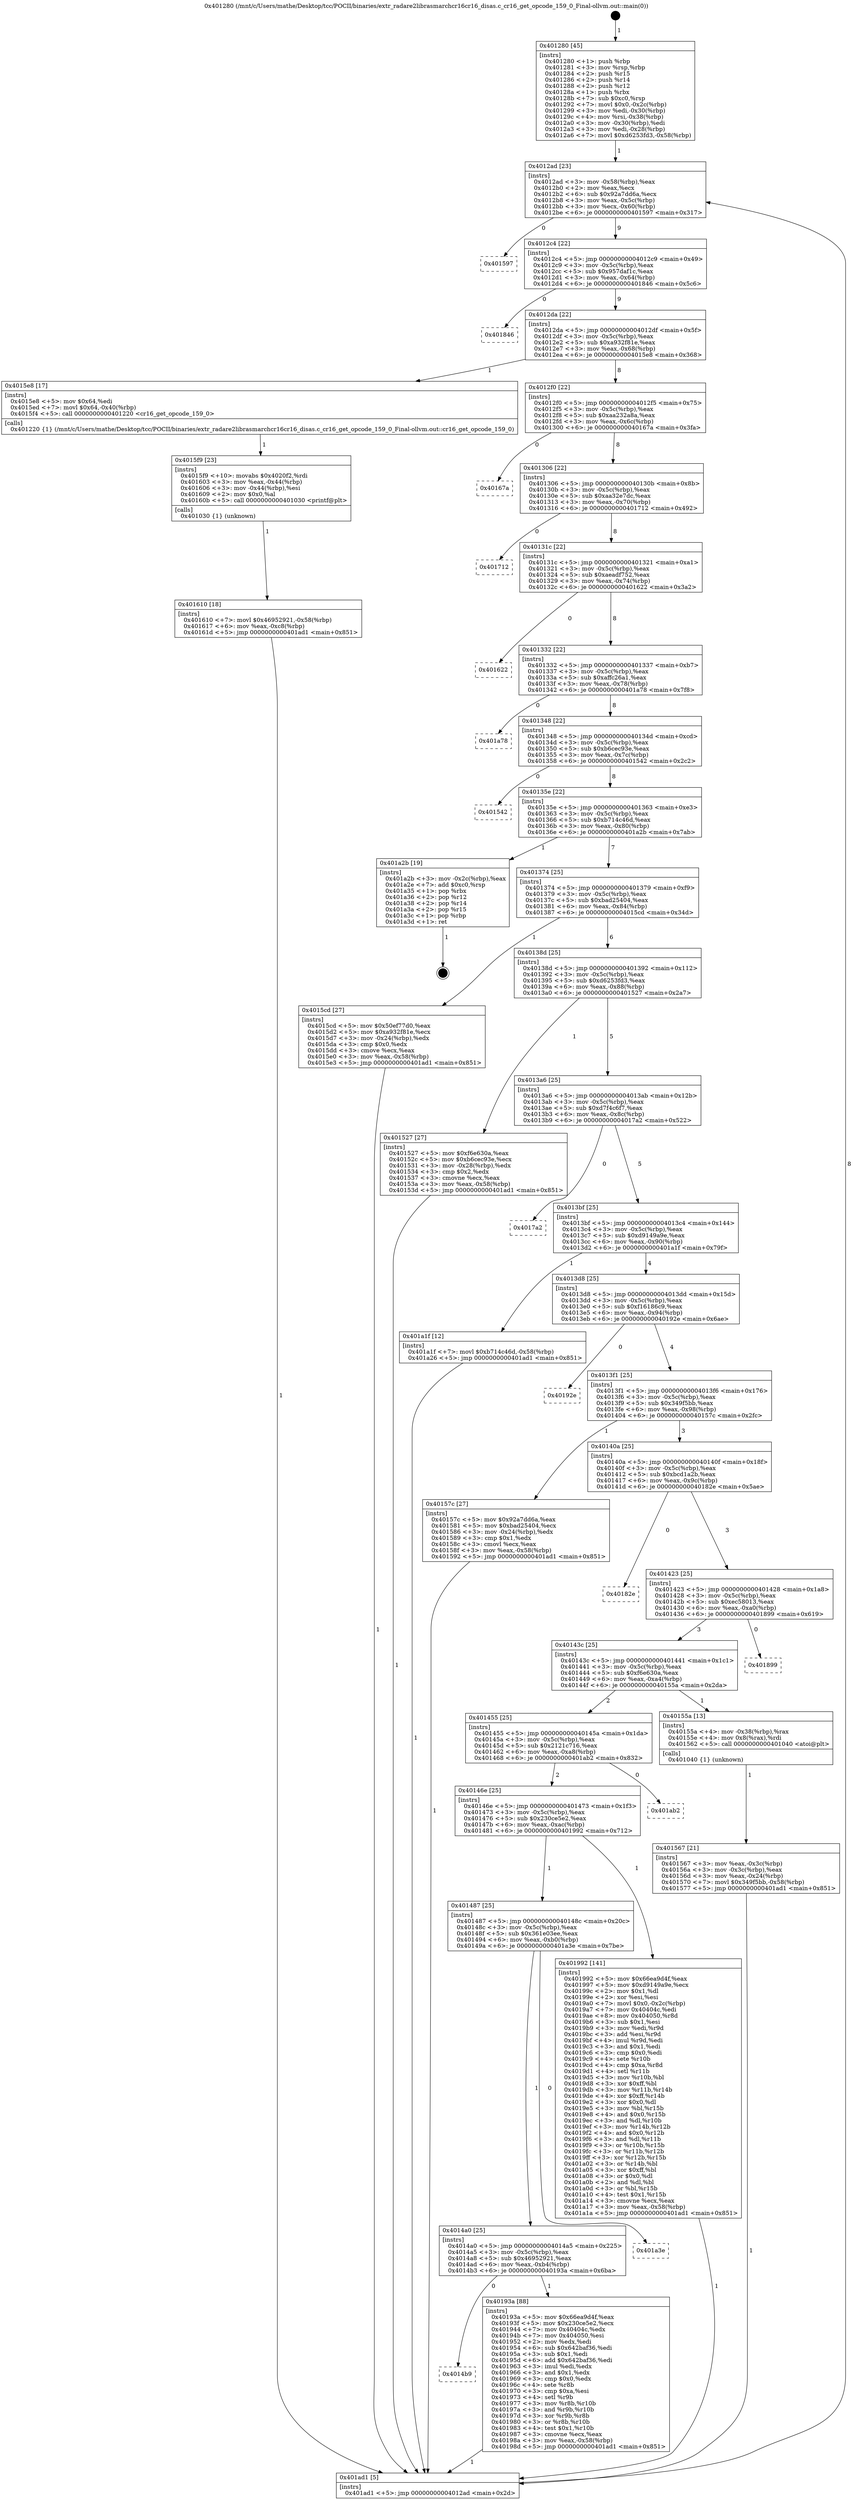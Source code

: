 digraph "0x401280" {
  label = "0x401280 (/mnt/c/Users/mathe/Desktop/tcc/POCII/binaries/extr_radare2librasmarchcr16cr16_disas.c_cr16_get_opcode_159_0_Final-ollvm.out::main(0))"
  labelloc = "t"
  node[shape=record]

  Entry [label="",width=0.3,height=0.3,shape=circle,fillcolor=black,style=filled]
  "0x4012ad" [label="{
     0x4012ad [23]\l
     | [instrs]\l
     &nbsp;&nbsp;0x4012ad \<+3\>: mov -0x58(%rbp),%eax\l
     &nbsp;&nbsp;0x4012b0 \<+2\>: mov %eax,%ecx\l
     &nbsp;&nbsp;0x4012b2 \<+6\>: sub $0x92a7dd6a,%ecx\l
     &nbsp;&nbsp;0x4012b8 \<+3\>: mov %eax,-0x5c(%rbp)\l
     &nbsp;&nbsp;0x4012bb \<+3\>: mov %ecx,-0x60(%rbp)\l
     &nbsp;&nbsp;0x4012be \<+6\>: je 0000000000401597 \<main+0x317\>\l
  }"]
  "0x401597" [label="{
     0x401597\l
  }", style=dashed]
  "0x4012c4" [label="{
     0x4012c4 [22]\l
     | [instrs]\l
     &nbsp;&nbsp;0x4012c4 \<+5\>: jmp 00000000004012c9 \<main+0x49\>\l
     &nbsp;&nbsp;0x4012c9 \<+3\>: mov -0x5c(%rbp),%eax\l
     &nbsp;&nbsp;0x4012cc \<+5\>: sub $0x957daf1c,%eax\l
     &nbsp;&nbsp;0x4012d1 \<+3\>: mov %eax,-0x64(%rbp)\l
     &nbsp;&nbsp;0x4012d4 \<+6\>: je 0000000000401846 \<main+0x5c6\>\l
  }"]
  Exit [label="",width=0.3,height=0.3,shape=circle,fillcolor=black,style=filled,peripheries=2]
  "0x401846" [label="{
     0x401846\l
  }", style=dashed]
  "0x4012da" [label="{
     0x4012da [22]\l
     | [instrs]\l
     &nbsp;&nbsp;0x4012da \<+5\>: jmp 00000000004012df \<main+0x5f\>\l
     &nbsp;&nbsp;0x4012df \<+3\>: mov -0x5c(%rbp),%eax\l
     &nbsp;&nbsp;0x4012e2 \<+5\>: sub $0xa932f81e,%eax\l
     &nbsp;&nbsp;0x4012e7 \<+3\>: mov %eax,-0x68(%rbp)\l
     &nbsp;&nbsp;0x4012ea \<+6\>: je 00000000004015e8 \<main+0x368\>\l
  }"]
  "0x4014b9" [label="{
     0x4014b9\l
  }", style=dashed]
  "0x4015e8" [label="{
     0x4015e8 [17]\l
     | [instrs]\l
     &nbsp;&nbsp;0x4015e8 \<+5\>: mov $0x64,%edi\l
     &nbsp;&nbsp;0x4015ed \<+7\>: movl $0x64,-0x40(%rbp)\l
     &nbsp;&nbsp;0x4015f4 \<+5\>: call 0000000000401220 \<cr16_get_opcode_159_0\>\l
     | [calls]\l
     &nbsp;&nbsp;0x401220 \{1\} (/mnt/c/Users/mathe/Desktop/tcc/POCII/binaries/extr_radare2librasmarchcr16cr16_disas.c_cr16_get_opcode_159_0_Final-ollvm.out::cr16_get_opcode_159_0)\l
  }"]
  "0x4012f0" [label="{
     0x4012f0 [22]\l
     | [instrs]\l
     &nbsp;&nbsp;0x4012f0 \<+5\>: jmp 00000000004012f5 \<main+0x75\>\l
     &nbsp;&nbsp;0x4012f5 \<+3\>: mov -0x5c(%rbp),%eax\l
     &nbsp;&nbsp;0x4012f8 \<+5\>: sub $0xaa232a8a,%eax\l
     &nbsp;&nbsp;0x4012fd \<+3\>: mov %eax,-0x6c(%rbp)\l
     &nbsp;&nbsp;0x401300 \<+6\>: je 000000000040167a \<main+0x3fa\>\l
  }"]
  "0x40193a" [label="{
     0x40193a [88]\l
     | [instrs]\l
     &nbsp;&nbsp;0x40193a \<+5\>: mov $0x66ea9d4f,%eax\l
     &nbsp;&nbsp;0x40193f \<+5\>: mov $0x230ce5e2,%ecx\l
     &nbsp;&nbsp;0x401944 \<+7\>: mov 0x40404c,%edx\l
     &nbsp;&nbsp;0x40194b \<+7\>: mov 0x404050,%esi\l
     &nbsp;&nbsp;0x401952 \<+2\>: mov %edx,%edi\l
     &nbsp;&nbsp;0x401954 \<+6\>: sub $0x642baf36,%edi\l
     &nbsp;&nbsp;0x40195a \<+3\>: sub $0x1,%edi\l
     &nbsp;&nbsp;0x40195d \<+6\>: add $0x642baf36,%edi\l
     &nbsp;&nbsp;0x401963 \<+3\>: imul %edi,%edx\l
     &nbsp;&nbsp;0x401966 \<+3\>: and $0x1,%edx\l
     &nbsp;&nbsp;0x401969 \<+3\>: cmp $0x0,%edx\l
     &nbsp;&nbsp;0x40196c \<+4\>: sete %r8b\l
     &nbsp;&nbsp;0x401970 \<+3\>: cmp $0xa,%esi\l
     &nbsp;&nbsp;0x401973 \<+4\>: setl %r9b\l
     &nbsp;&nbsp;0x401977 \<+3\>: mov %r8b,%r10b\l
     &nbsp;&nbsp;0x40197a \<+3\>: and %r9b,%r10b\l
     &nbsp;&nbsp;0x40197d \<+3\>: xor %r9b,%r8b\l
     &nbsp;&nbsp;0x401980 \<+3\>: or %r8b,%r10b\l
     &nbsp;&nbsp;0x401983 \<+4\>: test $0x1,%r10b\l
     &nbsp;&nbsp;0x401987 \<+3\>: cmovne %ecx,%eax\l
     &nbsp;&nbsp;0x40198a \<+3\>: mov %eax,-0x58(%rbp)\l
     &nbsp;&nbsp;0x40198d \<+5\>: jmp 0000000000401ad1 \<main+0x851\>\l
  }"]
  "0x40167a" [label="{
     0x40167a\l
  }", style=dashed]
  "0x401306" [label="{
     0x401306 [22]\l
     | [instrs]\l
     &nbsp;&nbsp;0x401306 \<+5\>: jmp 000000000040130b \<main+0x8b\>\l
     &nbsp;&nbsp;0x40130b \<+3\>: mov -0x5c(%rbp),%eax\l
     &nbsp;&nbsp;0x40130e \<+5\>: sub $0xaa32e7dc,%eax\l
     &nbsp;&nbsp;0x401313 \<+3\>: mov %eax,-0x70(%rbp)\l
     &nbsp;&nbsp;0x401316 \<+6\>: je 0000000000401712 \<main+0x492\>\l
  }"]
  "0x4014a0" [label="{
     0x4014a0 [25]\l
     | [instrs]\l
     &nbsp;&nbsp;0x4014a0 \<+5\>: jmp 00000000004014a5 \<main+0x225\>\l
     &nbsp;&nbsp;0x4014a5 \<+3\>: mov -0x5c(%rbp),%eax\l
     &nbsp;&nbsp;0x4014a8 \<+5\>: sub $0x46952921,%eax\l
     &nbsp;&nbsp;0x4014ad \<+6\>: mov %eax,-0xb4(%rbp)\l
     &nbsp;&nbsp;0x4014b3 \<+6\>: je 000000000040193a \<main+0x6ba\>\l
  }"]
  "0x401712" [label="{
     0x401712\l
  }", style=dashed]
  "0x40131c" [label="{
     0x40131c [22]\l
     | [instrs]\l
     &nbsp;&nbsp;0x40131c \<+5\>: jmp 0000000000401321 \<main+0xa1\>\l
     &nbsp;&nbsp;0x401321 \<+3\>: mov -0x5c(%rbp),%eax\l
     &nbsp;&nbsp;0x401324 \<+5\>: sub $0xaeadf752,%eax\l
     &nbsp;&nbsp;0x401329 \<+3\>: mov %eax,-0x74(%rbp)\l
     &nbsp;&nbsp;0x40132c \<+6\>: je 0000000000401622 \<main+0x3a2\>\l
  }"]
  "0x401a3e" [label="{
     0x401a3e\l
  }", style=dashed]
  "0x401622" [label="{
     0x401622\l
  }", style=dashed]
  "0x401332" [label="{
     0x401332 [22]\l
     | [instrs]\l
     &nbsp;&nbsp;0x401332 \<+5\>: jmp 0000000000401337 \<main+0xb7\>\l
     &nbsp;&nbsp;0x401337 \<+3\>: mov -0x5c(%rbp),%eax\l
     &nbsp;&nbsp;0x40133a \<+5\>: sub $0xaffc26a1,%eax\l
     &nbsp;&nbsp;0x40133f \<+3\>: mov %eax,-0x78(%rbp)\l
     &nbsp;&nbsp;0x401342 \<+6\>: je 0000000000401a78 \<main+0x7f8\>\l
  }"]
  "0x401487" [label="{
     0x401487 [25]\l
     | [instrs]\l
     &nbsp;&nbsp;0x401487 \<+5\>: jmp 000000000040148c \<main+0x20c\>\l
     &nbsp;&nbsp;0x40148c \<+3\>: mov -0x5c(%rbp),%eax\l
     &nbsp;&nbsp;0x40148f \<+5\>: sub $0x361e03ee,%eax\l
     &nbsp;&nbsp;0x401494 \<+6\>: mov %eax,-0xb0(%rbp)\l
     &nbsp;&nbsp;0x40149a \<+6\>: je 0000000000401a3e \<main+0x7be\>\l
  }"]
  "0x401a78" [label="{
     0x401a78\l
  }", style=dashed]
  "0x401348" [label="{
     0x401348 [22]\l
     | [instrs]\l
     &nbsp;&nbsp;0x401348 \<+5\>: jmp 000000000040134d \<main+0xcd\>\l
     &nbsp;&nbsp;0x40134d \<+3\>: mov -0x5c(%rbp),%eax\l
     &nbsp;&nbsp;0x401350 \<+5\>: sub $0xb6cec93e,%eax\l
     &nbsp;&nbsp;0x401355 \<+3\>: mov %eax,-0x7c(%rbp)\l
     &nbsp;&nbsp;0x401358 \<+6\>: je 0000000000401542 \<main+0x2c2\>\l
  }"]
  "0x401992" [label="{
     0x401992 [141]\l
     | [instrs]\l
     &nbsp;&nbsp;0x401992 \<+5\>: mov $0x66ea9d4f,%eax\l
     &nbsp;&nbsp;0x401997 \<+5\>: mov $0xd9149a9e,%ecx\l
     &nbsp;&nbsp;0x40199c \<+2\>: mov $0x1,%dl\l
     &nbsp;&nbsp;0x40199e \<+2\>: xor %esi,%esi\l
     &nbsp;&nbsp;0x4019a0 \<+7\>: movl $0x0,-0x2c(%rbp)\l
     &nbsp;&nbsp;0x4019a7 \<+7\>: mov 0x40404c,%edi\l
     &nbsp;&nbsp;0x4019ae \<+8\>: mov 0x404050,%r8d\l
     &nbsp;&nbsp;0x4019b6 \<+3\>: sub $0x1,%esi\l
     &nbsp;&nbsp;0x4019b9 \<+3\>: mov %edi,%r9d\l
     &nbsp;&nbsp;0x4019bc \<+3\>: add %esi,%r9d\l
     &nbsp;&nbsp;0x4019bf \<+4\>: imul %r9d,%edi\l
     &nbsp;&nbsp;0x4019c3 \<+3\>: and $0x1,%edi\l
     &nbsp;&nbsp;0x4019c6 \<+3\>: cmp $0x0,%edi\l
     &nbsp;&nbsp;0x4019c9 \<+4\>: sete %r10b\l
     &nbsp;&nbsp;0x4019cd \<+4\>: cmp $0xa,%r8d\l
     &nbsp;&nbsp;0x4019d1 \<+4\>: setl %r11b\l
     &nbsp;&nbsp;0x4019d5 \<+3\>: mov %r10b,%bl\l
     &nbsp;&nbsp;0x4019d8 \<+3\>: xor $0xff,%bl\l
     &nbsp;&nbsp;0x4019db \<+3\>: mov %r11b,%r14b\l
     &nbsp;&nbsp;0x4019de \<+4\>: xor $0xff,%r14b\l
     &nbsp;&nbsp;0x4019e2 \<+3\>: xor $0x0,%dl\l
     &nbsp;&nbsp;0x4019e5 \<+3\>: mov %bl,%r15b\l
     &nbsp;&nbsp;0x4019e8 \<+4\>: and $0x0,%r15b\l
     &nbsp;&nbsp;0x4019ec \<+3\>: and %dl,%r10b\l
     &nbsp;&nbsp;0x4019ef \<+3\>: mov %r14b,%r12b\l
     &nbsp;&nbsp;0x4019f2 \<+4\>: and $0x0,%r12b\l
     &nbsp;&nbsp;0x4019f6 \<+3\>: and %dl,%r11b\l
     &nbsp;&nbsp;0x4019f9 \<+3\>: or %r10b,%r15b\l
     &nbsp;&nbsp;0x4019fc \<+3\>: or %r11b,%r12b\l
     &nbsp;&nbsp;0x4019ff \<+3\>: xor %r12b,%r15b\l
     &nbsp;&nbsp;0x401a02 \<+3\>: or %r14b,%bl\l
     &nbsp;&nbsp;0x401a05 \<+3\>: xor $0xff,%bl\l
     &nbsp;&nbsp;0x401a08 \<+3\>: or $0x0,%dl\l
     &nbsp;&nbsp;0x401a0b \<+2\>: and %dl,%bl\l
     &nbsp;&nbsp;0x401a0d \<+3\>: or %bl,%r15b\l
     &nbsp;&nbsp;0x401a10 \<+4\>: test $0x1,%r15b\l
     &nbsp;&nbsp;0x401a14 \<+3\>: cmovne %ecx,%eax\l
     &nbsp;&nbsp;0x401a17 \<+3\>: mov %eax,-0x58(%rbp)\l
     &nbsp;&nbsp;0x401a1a \<+5\>: jmp 0000000000401ad1 \<main+0x851\>\l
  }"]
  "0x401542" [label="{
     0x401542\l
  }", style=dashed]
  "0x40135e" [label="{
     0x40135e [22]\l
     | [instrs]\l
     &nbsp;&nbsp;0x40135e \<+5\>: jmp 0000000000401363 \<main+0xe3\>\l
     &nbsp;&nbsp;0x401363 \<+3\>: mov -0x5c(%rbp),%eax\l
     &nbsp;&nbsp;0x401366 \<+5\>: sub $0xb714c46d,%eax\l
     &nbsp;&nbsp;0x40136b \<+3\>: mov %eax,-0x80(%rbp)\l
     &nbsp;&nbsp;0x40136e \<+6\>: je 0000000000401a2b \<main+0x7ab\>\l
  }"]
  "0x40146e" [label="{
     0x40146e [25]\l
     | [instrs]\l
     &nbsp;&nbsp;0x40146e \<+5\>: jmp 0000000000401473 \<main+0x1f3\>\l
     &nbsp;&nbsp;0x401473 \<+3\>: mov -0x5c(%rbp),%eax\l
     &nbsp;&nbsp;0x401476 \<+5\>: sub $0x230ce5e2,%eax\l
     &nbsp;&nbsp;0x40147b \<+6\>: mov %eax,-0xac(%rbp)\l
     &nbsp;&nbsp;0x401481 \<+6\>: je 0000000000401992 \<main+0x712\>\l
  }"]
  "0x401a2b" [label="{
     0x401a2b [19]\l
     | [instrs]\l
     &nbsp;&nbsp;0x401a2b \<+3\>: mov -0x2c(%rbp),%eax\l
     &nbsp;&nbsp;0x401a2e \<+7\>: add $0xc0,%rsp\l
     &nbsp;&nbsp;0x401a35 \<+1\>: pop %rbx\l
     &nbsp;&nbsp;0x401a36 \<+2\>: pop %r12\l
     &nbsp;&nbsp;0x401a38 \<+2\>: pop %r14\l
     &nbsp;&nbsp;0x401a3a \<+2\>: pop %r15\l
     &nbsp;&nbsp;0x401a3c \<+1\>: pop %rbp\l
     &nbsp;&nbsp;0x401a3d \<+1\>: ret\l
  }"]
  "0x401374" [label="{
     0x401374 [25]\l
     | [instrs]\l
     &nbsp;&nbsp;0x401374 \<+5\>: jmp 0000000000401379 \<main+0xf9\>\l
     &nbsp;&nbsp;0x401379 \<+3\>: mov -0x5c(%rbp),%eax\l
     &nbsp;&nbsp;0x40137c \<+5\>: sub $0xbad25404,%eax\l
     &nbsp;&nbsp;0x401381 \<+6\>: mov %eax,-0x84(%rbp)\l
     &nbsp;&nbsp;0x401387 \<+6\>: je 00000000004015cd \<main+0x34d\>\l
  }"]
  "0x401ab2" [label="{
     0x401ab2\l
  }", style=dashed]
  "0x4015cd" [label="{
     0x4015cd [27]\l
     | [instrs]\l
     &nbsp;&nbsp;0x4015cd \<+5\>: mov $0x50ef77d0,%eax\l
     &nbsp;&nbsp;0x4015d2 \<+5\>: mov $0xa932f81e,%ecx\l
     &nbsp;&nbsp;0x4015d7 \<+3\>: mov -0x24(%rbp),%edx\l
     &nbsp;&nbsp;0x4015da \<+3\>: cmp $0x0,%edx\l
     &nbsp;&nbsp;0x4015dd \<+3\>: cmove %ecx,%eax\l
     &nbsp;&nbsp;0x4015e0 \<+3\>: mov %eax,-0x58(%rbp)\l
     &nbsp;&nbsp;0x4015e3 \<+5\>: jmp 0000000000401ad1 \<main+0x851\>\l
  }"]
  "0x40138d" [label="{
     0x40138d [25]\l
     | [instrs]\l
     &nbsp;&nbsp;0x40138d \<+5\>: jmp 0000000000401392 \<main+0x112\>\l
     &nbsp;&nbsp;0x401392 \<+3\>: mov -0x5c(%rbp),%eax\l
     &nbsp;&nbsp;0x401395 \<+5\>: sub $0xd6253fd3,%eax\l
     &nbsp;&nbsp;0x40139a \<+6\>: mov %eax,-0x88(%rbp)\l
     &nbsp;&nbsp;0x4013a0 \<+6\>: je 0000000000401527 \<main+0x2a7\>\l
  }"]
  "0x401610" [label="{
     0x401610 [18]\l
     | [instrs]\l
     &nbsp;&nbsp;0x401610 \<+7\>: movl $0x46952921,-0x58(%rbp)\l
     &nbsp;&nbsp;0x401617 \<+6\>: mov %eax,-0xc8(%rbp)\l
     &nbsp;&nbsp;0x40161d \<+5\>: jmp 0000000000401ad1 \<main+0x851\>\l
  }"]
  "0x401527" [label="{
     0x401527 [27]\l
     | [instrs]\l
     &nbsp;&nbsp;0x401527 \<+5\>: mov $0xf6e630a,%eax\l
     &nbsp;&nbsp;0x40152c \<+5\>: mov $0xb6cec93e,%ecx\l
     &nbsp;&nbsp;0x401531 \<+3\>: mov -0x28(%rbp),%edx\l
     &nbsp;&nbsp;0x401534 \<+3\>: cmp $0x2,%edx\l
     &nbsp;&nbsp;0x401537 \<+3\>: cmovne %ecx,%eax\l
     &nbsp;&nbsp;0x40153a \<+3\>: mov %eax,-0x58(%rbp)\l
     &nbsp;&nbsp;0x40153d \<+5\>: jmp 0000000000401ad1 \<main+0x851\>\l
  }"]
  "0x4013a6" [label="{
     0x4013a6 [25]\l
     | [instrs]\l
     &nbsp;&nbsp;0x4013a6 \<+5\>: jmp 00000000004013ab \<main+0x12b\>\l
     &nbsp;&nbsp;0x4013ab \<+3\>: mov -0x5c(%rbp),%eax\l
     &nbsp;&nbsp;0x4013ae \<+5\>: sub $0xd7f4c6f7,%eax\l
     &nbsp;&nbsp;0x4013b3 \<+6\>: mov %eax,-0x8c(%rbp)\l
     &nbsp;&nbsp;0x4013b9 \<+6\>: je 00000000004017a2 \<main+0x522\>\l
  }"]
  "0x401ad1" [label="{
     0x401ad1 [5]\l
     | [instrs]\l
     &nbsp;&nbsp;0x401ad1 \<+5\>: jmp 00000000004012ad \<main+0x2d\>\l
  }"]
  "0x401280" [label="{
     0x401280 [45]\l
     | [instrs]\l
     &nbsp;&nbsp;0x401280 \<+1\>: push %rbp\l
     &nbsp;&nbsp;0x401281 \<+3\>: mov %rsp,%rbp\l
     &nbsp;&nbsp;0x401284 \<+2\>: push %r15\l
     &nbsp;&nbsp;0x401286 \<+2\>: push %r14\l
     &nbsp;&nbsp;0x401288 \<+2\>: push %r12\l
     &nbsp;&nbsp;0x40128a \<+1\>: push %rbx\l
     &nbsp;&nbsp;0x40128b \<+7\>: sub $0xc0,%rsp\l
     &nbsp;&nbsp;0x401292 \<+7\>: movl $0x0,-0x2c(%rbp)\l
     &nbsp;&nbsp;0x401299 \<+3\>: mov %edi,-0x30(%rbp)\l
     &nbsp;&nbsp;0x40129c \<+4\>: mov %rsi,-0x38(%rbp)\l
     &nbsp;&nbsp;0x4012a0 \<+3\>: mov -0x30(%rbp),%edi\l
     &nbsp;&nbsp;0x4012a3 \<+3\>: mov %edi,-0x28(%rbp)\l
     &nbsp;&nbsp;0x4012a6 \<+7\>: movl $0xd6253fd3,-0x58(%rbp)\l
  }"]
  "0x4015f9" [label="{
     0x4015f9 [23]\l
     | [instrs]\l
     &nbsp;&nbsp;0x4015f9 \<+10\>: movabs $0x4020f2,%rdi\l
     &nbsp;&nbsp;0x401603 \<+3\>: mov %eax,-0x44(%rbp)\l
     &nbsp;&nbsp;0x401606 \<+3\>: mov -0x44(%rbp),%esi\l
     &nbsp;&nbsp;0x401609 \<+2\>: mov $0x0,%al\l
     &nbsp;&nbsp;0x40160b \<+5\>: call 0000000000401030 \<printf@plt\>\l
     | [calls]\l
     &nbsp;&nbsp;0x401030 \{1\} (unknown)\l
  }"]
  "0x4017a2" [label="{
     0x4017a2\l
  }", style=dashed]
  "0x4013bf" [label="{
     0x4013bf [25]\l
     | [instrs]\l
     &nbsp;&nbsp;0x4013bf \<+5\>: jmp 00000000004013c4 \<main+0x144\>\l
     &nbsp;&nbsp;0x4013c4 \<+3\>: mov -0x5c(%rbp),%eax\l
     &nbsp;&nbsp;0x4013c7 \<+5\>: sub $0xd9149a9e,%eax\l
     &nbsp;&nbsp;0x4013cc \<+6\>: mov %eax,-0x90(%rbp)\l
     &nbsp;&nbsp;0x4013d2 \<+6\>: je 0000000000401a1f \<main+0x79f\>\l
  }"]
  "0x401567" [label="{
     0x401567 [21]\l
     | [instrs]\l
     &nbsp;&nbsp;0x401567 \<+3\>: mov %eax,-0x3c(%rbp)\l
     &nbsp;&nbsp;0x40156a \<+3\>: mov -0x3c(%rbp),%eax\l
     &nbsp;&nbsp;0x40156d \<+3\>: mov %eax,-0x24(%rbp)\l
     &nbsp;&nbsp;0x401570 \<+7\>: movl $0x349f5bb,-0x58(%rbp)\l
     &nbsp;&nbsp;0x401577 \<+5\>: jmp 0000000000401ad1 \<main+0x851\>\l
  }"]
  "0x401a1f" [label="{
     0x401a1f [12]\l
     | [instrs]\l
     &nbsp;&nbsp;0x401a1f \<+7\>: movl $0xb714c46d,-0x58(%rbp)\l
     &nbsp;&nbsp;0x401a26 \<+5\>: jmp 0000000000401ad1 \<main+0x851\>\l
  }"]
  "0x4013d8" [label="{
     0x4013d8 [25]\l
     | [instrs]\l
     &nbsp;&nbsp;0x4013d8 \<+5\>: jmp 00000000004013dd \<main+0x15d\>\l
     &nbsp;&nbsp;0x4013dd \<+3\>: mov -0x5c(%rbp),%eax\l
     &nbsp;&nbsp;0x4013e0 \<+5\>: sub $0xf16186c9,%eax\l
     &nbsp;&nbsp;0x4013e5 \<+6\>: mov %eax,-0x94(%rbp)\l
     &nbsp;&nbsp;0x4013eb \<+6\>: je 000000000040192e \<main+0x6ae\>\l
  }"]
  "0x401455" [label="{
     0x401455 [25]\l
     | [instrs]\l
     &nbsp;&nbsp;0x401455 \<+5\>: jmp 000000000040145a \<main+0x1da\>\l
     &nbsp;&nbsp;0x40145a \<+3\>: mov -0x5c(%rbp),%eax\l
     &nbsp;&nbsp;0x40145d \<+5\>: sub $0x2121c716,%eax\l
     &nbsp;&nbsp;0x401462 \<+6\>: mov %eax,-0xa8(%rbp)\l
     &nbsp;&nbsp;0x401468 \<+6\>: je 0000000000401ab2 \<main+0x832\>\l
  }"]
  "0x40192e" [label="{
     0x40192e\l
  }", style=dashed]
  "0x4013f1" [label="{
     0x4013f1 [25]\l
     | [instrs]\l
     &nbsp;&nbsp;0x4013f1 \<+5\>: jmp 00000000004013f6 \<main+0x176\>\l
     &nbsp;&nbsp;0x4013f6 \<+3\>: mov -0x5c(%rbp),%eax\l
     &nbsp;&nbsp;0x4013f9 \<+5\>: sub $0x349f5bb,%eax\l
     &nbsp;&nbsp;0x4013fe \<+6\>: mov %eax,-0x98(%rbp)\l
     &nbsp;&nbsp;0x401404 \<+6\>: je 000000000040157c \<main+0x2fc\>\l
  }"]
  "0x40155a" [label="{
     0x40155a [13]\l
     | [instrs]\l
     &nbsp;&nbsp;0x40155a \<+4\>: mov -0x38(%rbp),%rax\l
     &nbsp;&nbsp;0x40155e \<+4\>: mov 0x8(%rax),%rdi\l
     &nbsp;&nbsp;0x401562 \<+5\>: call 0000000000401040 \<atoi@plt\>\l
     | [calls]\l
     &nbsp;&nbsp;0x401040 \{1\} (unknown)\l
  }"]
  "0x40157c" [label="{
     0x40157c [27]\l
     | [instrs]\l
     &nbsp;&nbsp;0x40157c \<+5\>: mov $0x92a7dd6a,%eax\l
     &nbsp;&nbsp;0x401581 \<+5\>: mov $0xbad25404,%ecx\l
     &nbsp;&nbsp;0x401586 \<+3\>: mov -0x24(%rbp),%edx\l
     &nbsp;&nbsp;0x401589 \<+3\>: cmp $0x1,%edx\l
     &nbsp;&nbsp;0x40158c \<+3\>: cmovl %ecx,%eax\l
     &nbsp;&nbsp;0x40158f \<+3\>: mov %eax,-0x58(%rbp)\l
     &nbsp;&nbsp;0x401592 \<+5\>: jmp 0000000000401ad1 \<main+0x851\>\l
  }"]
  "0x40140a" [label="{
     0x40140a [25]\l
     | [instrs]\l
     &nbsp;&nbsp;0x40140a \<+5\>: jmp 000000000040140f \<main+0x18f\>\l
     &nbsp;&nbsp;0x40140f \<+3\>: mov -0x5c(%rbp),%eax\l
     &nbsp;&nbsp;0x401412 \<+5\>: sub $0xbcd1a2b,%eax\l
     &nbsp;&nbsp;0x401417 \<+6\>: mov %eax,-0x9c(%rbp)\l
     &nbsp;&nbsp;0x40141d \<+6\>: je 000000000040182e \<main+0x5ae\>\l
  }"]
  "0x40143c" [label="{
     0x40143c [25]\l
     | [instrs]\l
     &nbsp;&nbsp;0x40143c \<+5\>: jmp 0000000000401441 \<main+0x1c1\>\l
     &nbsp;&nbsp;0x401441 \<+3\>: mov -0x5c(%rbp),%eax\l
     &nbsp;&nbsp;0x401444 \<+5\>: sub $0xf6e630a,%eax\l
     &nbsp;&nbsp;0x401449 \<+6\>: mov %eax,-0xa4(%rbp)\l
     &nbsp;&nbsp;0x40144f \<+6\>: je 000000000040155a \<main+0x2da\>\l
  }"]
  "0x40182e" [label="{
     0x40182e\l
  }", style=dashed]
  "0x401423" [label="{
     0x401423 [25]\l
     | [instrs]\l
     &nbsp;&nbsp;0x401423 \<+5\>: jmp 0000000000401428 \<main+0x1a8\>\l
     &nbsp;&nbsp;0x401428 \<+3\>: mov -0x5c(%rbp),%eax\l
     &nbsp;&nbsp;0x40142b \<+5\>: sub $0xec58013,%eax\l
     &nbsp;&nbsp;0x401430 \<+6\>: mov %eax,-0xa0(%rbp)\l
     &nbsp;&nbsp;0x401436 \<+6\>: je 0000000000401899 \<main+0x619\>\l
  }"]
  "0x401899" [label="{
     0x401899\l
  }", style=dashed]
  Entry -> "0x401280" [label=" 1"]
  "0x4012ad" -> "0x401597" [label=" 0"]
  "0x4012ad" -> "0x4012c4" [label=" 9"]
  "0x401a2b" -> Exit [label=" 1"]
  "0x4012c4" -> "0x401846" [label=" 0"]
  "0x4012c4" -> "0x4012da" [label=" 9"]
  "0x401a1f" -> "0x401ad1" [label=" 1"]
  "0x4012da" -> "0x4015e8" [label=" 1"]
  "0x4012da" -> "0x4012f0" [label=" 8"]
  "0x401992" -> "0x401ad1" [label=" 1"]
  "0x4012f0" -> "0x40167a" [label=" 0"]
  "0x4012f0" -> "0x401306" [label=" 8"]
  "0x40193a" -> "0x401ad1" [label=" 1"]
  "0x401306" -> "0x401712" [label=" 0"]
  "0x401306" -> "0x40131c" [label=" 8"]
  "0x4014a0" -> "0x40193a" [label=" 1"]
  "0x40131c" -> "0x401622" [label=" 0"]
  "0x40131c" -> "0x401332" [label=" 8"]
  "0x4014a0" -> "0x4014b9" [label=" 0"]
  "0x401332" -> "0x401a78" [label=" 0"]
  "0x401332" -> "0x401348" [label=" 8"]
  "0x401487" -> "0x401a3e" [label=" 0"]
  "0x401348" -> "0x401542" [label=" 0"]
  "0x401348" -> "0x40135e" [label=" 8"]
  "0x401487" -> "0x4014a0" [label=" 1"]
  "0x40135e" -> "0x401a2b" [label=" 1"]
  "0x40135e" -> "0x401374" [label=" 7"]
  "0x40146e" -> "0x401992" [label=" 1"]
  "0x401374" -> "0x4015cd" [label=" 1"]
  "0x401374" -> "0x40138d" [label=" 6"]
  "0x40146e" -> "0x401487" [label=" 1"]
  "0x40138d" -> "0x401527" [label=" 1"]
  "0x40138d" -> "0x4013a6" [label=" 5"]
  "0x401527" -> "0x401ad1" [label=" 1"]
  "0x401280" -> "0x4012ad" [label=" 1"]
  "0x401ad1" -> "0x4012ad" [label=" 8"]
  "0x401455" -> "0x401ab2" [label=" 0"]
  "0x4013a6" -> "0x4017a2" [label=" 0"]
  "0x4013a6" -> "0x4013bf" [label=" 5"]
  "0x401455" -> "0x40146e" [label=" 2"]
  "0x4013bf" -> "0x401a1f" [label=" 1"]
  "0x4013bf" -> "0x4013d8" [label=" 4"]
  "0x401610" -> "0x401ad1" [label=" 1"]
  "0x4013d8" -> "0x40192e" [label=" 0"]
  "0x4013d8" -> "0x4013f1" [label=" 4"]
  "0x4015f9" -> "0x401610" [label=" 1"]
  "0x4013f1" -> "0x40157c" [label=" 1"]
  "0x4013f1" -> "0x40140a" [label=" 3"]
  "0x4015e8" -> "0x4015f9" [label=" 1"]
  "0x40140a" -> "0x40182e" [label=" 0"]
  "0x40140a" -> "0x401423" [label=" 3"]
  "0x40157c" -> "0x401ad1" [label=" 1"]
  "0x401423" -> "0x401899" [label=" 0"]
  "0x401423" -> "0x40143c" [label=" 3"]
  "0x4015cd" -> "0x401ad1" [label=" 1"]
  "0x40143c" -> "0x40155a" [label=" 1"]
  "0x40143c" -> "0x401455" [label=" 2"]
  "0x40155a" -> "0x401567" [label=" 1"]
  "0x401567" -> "0x401ad1" [label=" 1"]
}
